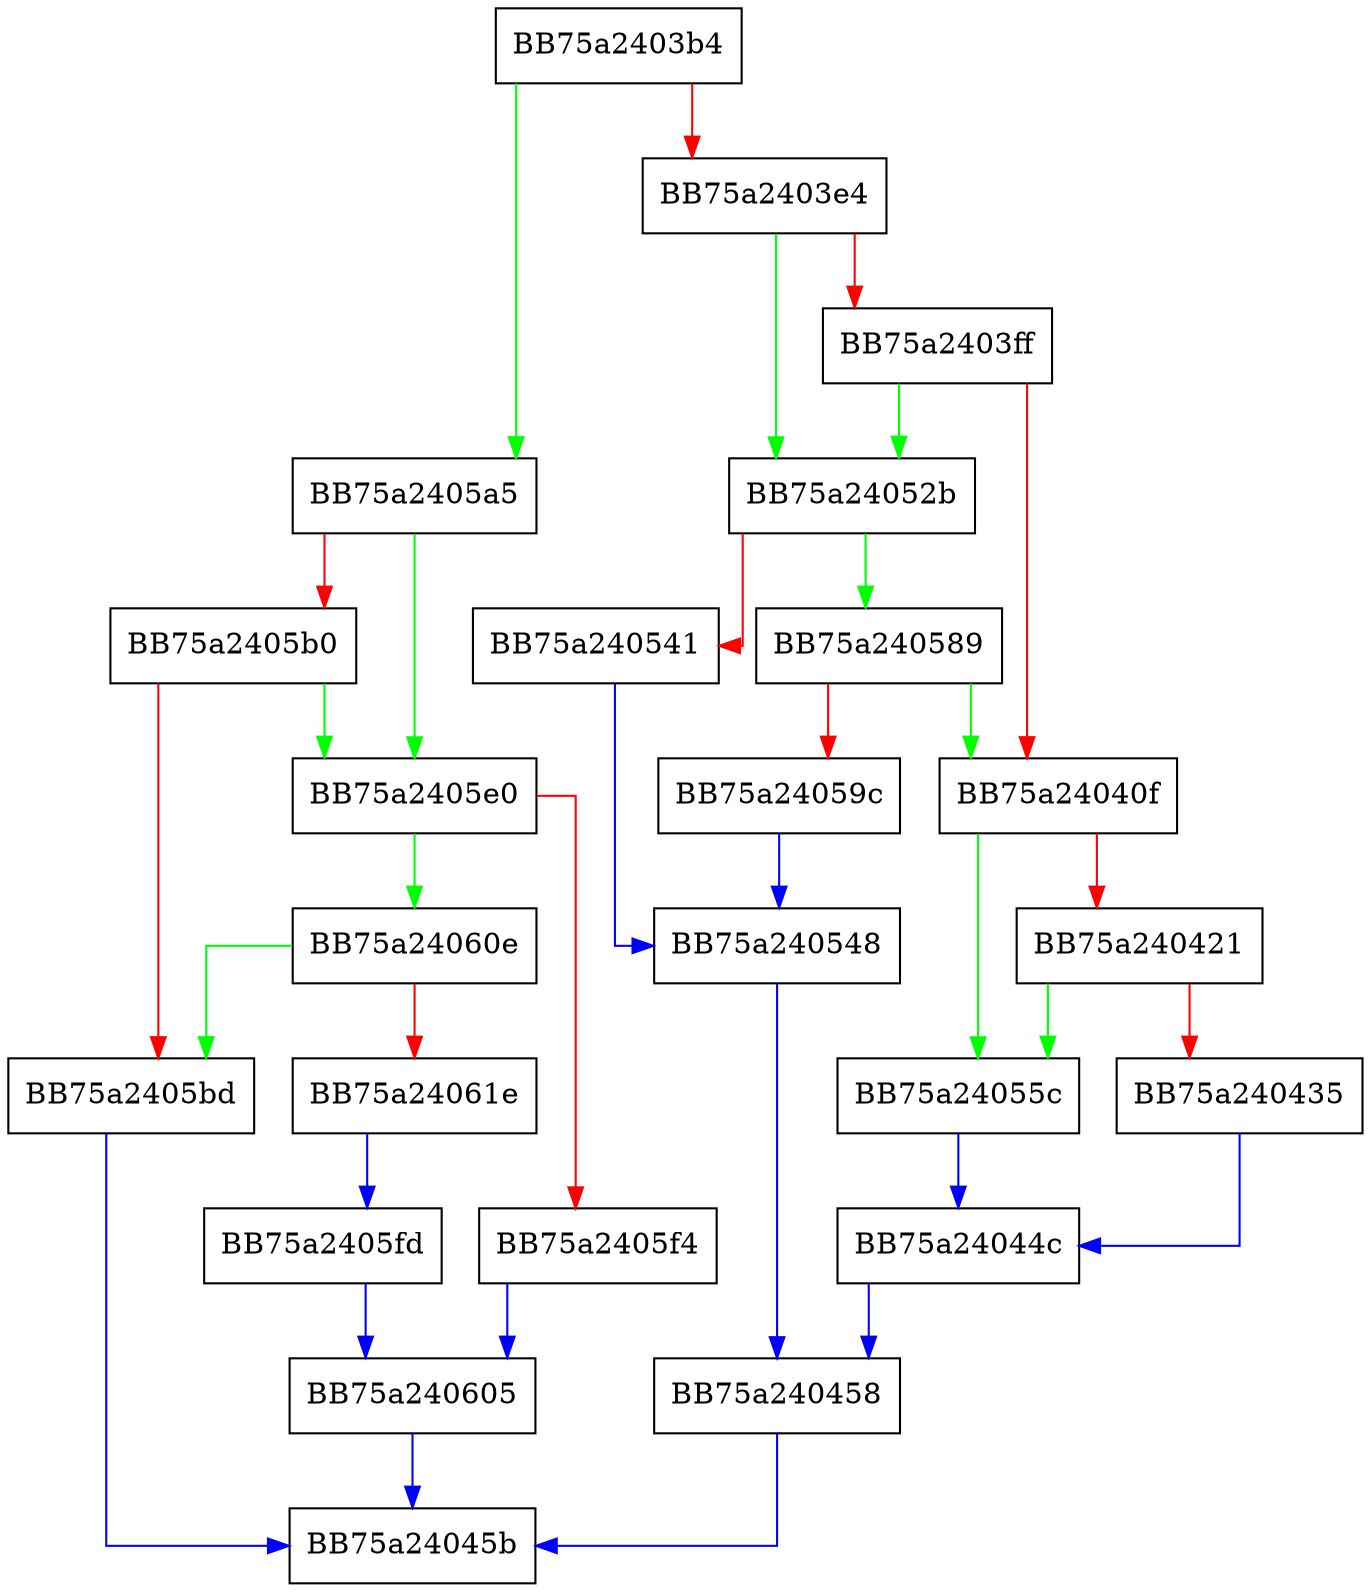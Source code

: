 digraph mov_0xAx {
  node [shape="box"];
  graph [splines=ortho];
  BB75a2403b4 -> BB75a2405a5 [color="green"];
  BB75a2403b4 -> BB75a2403e4 [color="red"];
  BB75a2403e4 -> BB75a24052b [color="green"];
  BB75a2403e4 -> BB75a2403ff [color="red"];
  BB75a2403ff -> BB75a24052b [color="green"];
  BB75a2403ff -> BB75a24040f [color="red"];
  BB75a24040f -> BB75a24055c [color="green"];
  BB75a24040f -> BB75a240421 [color="red"];
  BB75a240421 -> BB75a24055c [color="green"];
  BB75a240421 -> BB75a240435 [color="red"];
  BB75a240435 -> BB75a24044c [color="blue"];
  BB75a24044c -> BB75a240458 [color="blue"];
  BB75a240458 -> BB75a24045b [color="blue"];
  BB75a24052b -> BB75a240589 [color="green"];
  BB75a24052b -> BB75a240541 [color="red"];
  BB75a240541 -> BB75a240548 [color="blue"];
  BB75a240548 -> BB75a240458 [color="blue"];
  BB75a24055c -> BB75a24044c [color="blue"];
  BB75a240589 -> BB75a24040f [color="green"];
  BB75a240589 -> BB75a24059c [color="red"];
  BB75a24059c -> BB75a240548 [color="blue"];
  BB75a2405a5 -> BB75a2405e0 [color="green"];
  BB75a2405a5 -> BB75a2405b0 [color="red"];
  BB75a2405b0 -> BB75a2405e0 [color="green"];
  BB75a2405b0 -> BB75a2405bd [color="red"];
  BB75a2405bd -> BB75a24045b [color="blue"];
  BB75a2405e0 -> BB75a24060e [color="green"];
  BB75a2405e0 -> BB75a2405f4 [color="red"];
  BB75a2405f4 -> BB75a240605 [color="blue"];
  BB75a2405fd -> BB75a240605 [color="blue"];
  BB75a240605 -> BB75a24045b [color="blue"];
  BB75a24060e -> BB75a2405bd [color="green"];
  BB75a24060e -> BB75a24061e [color="red"];
  BB75a24061e -> BB75a2405fd [color="blue"];
}